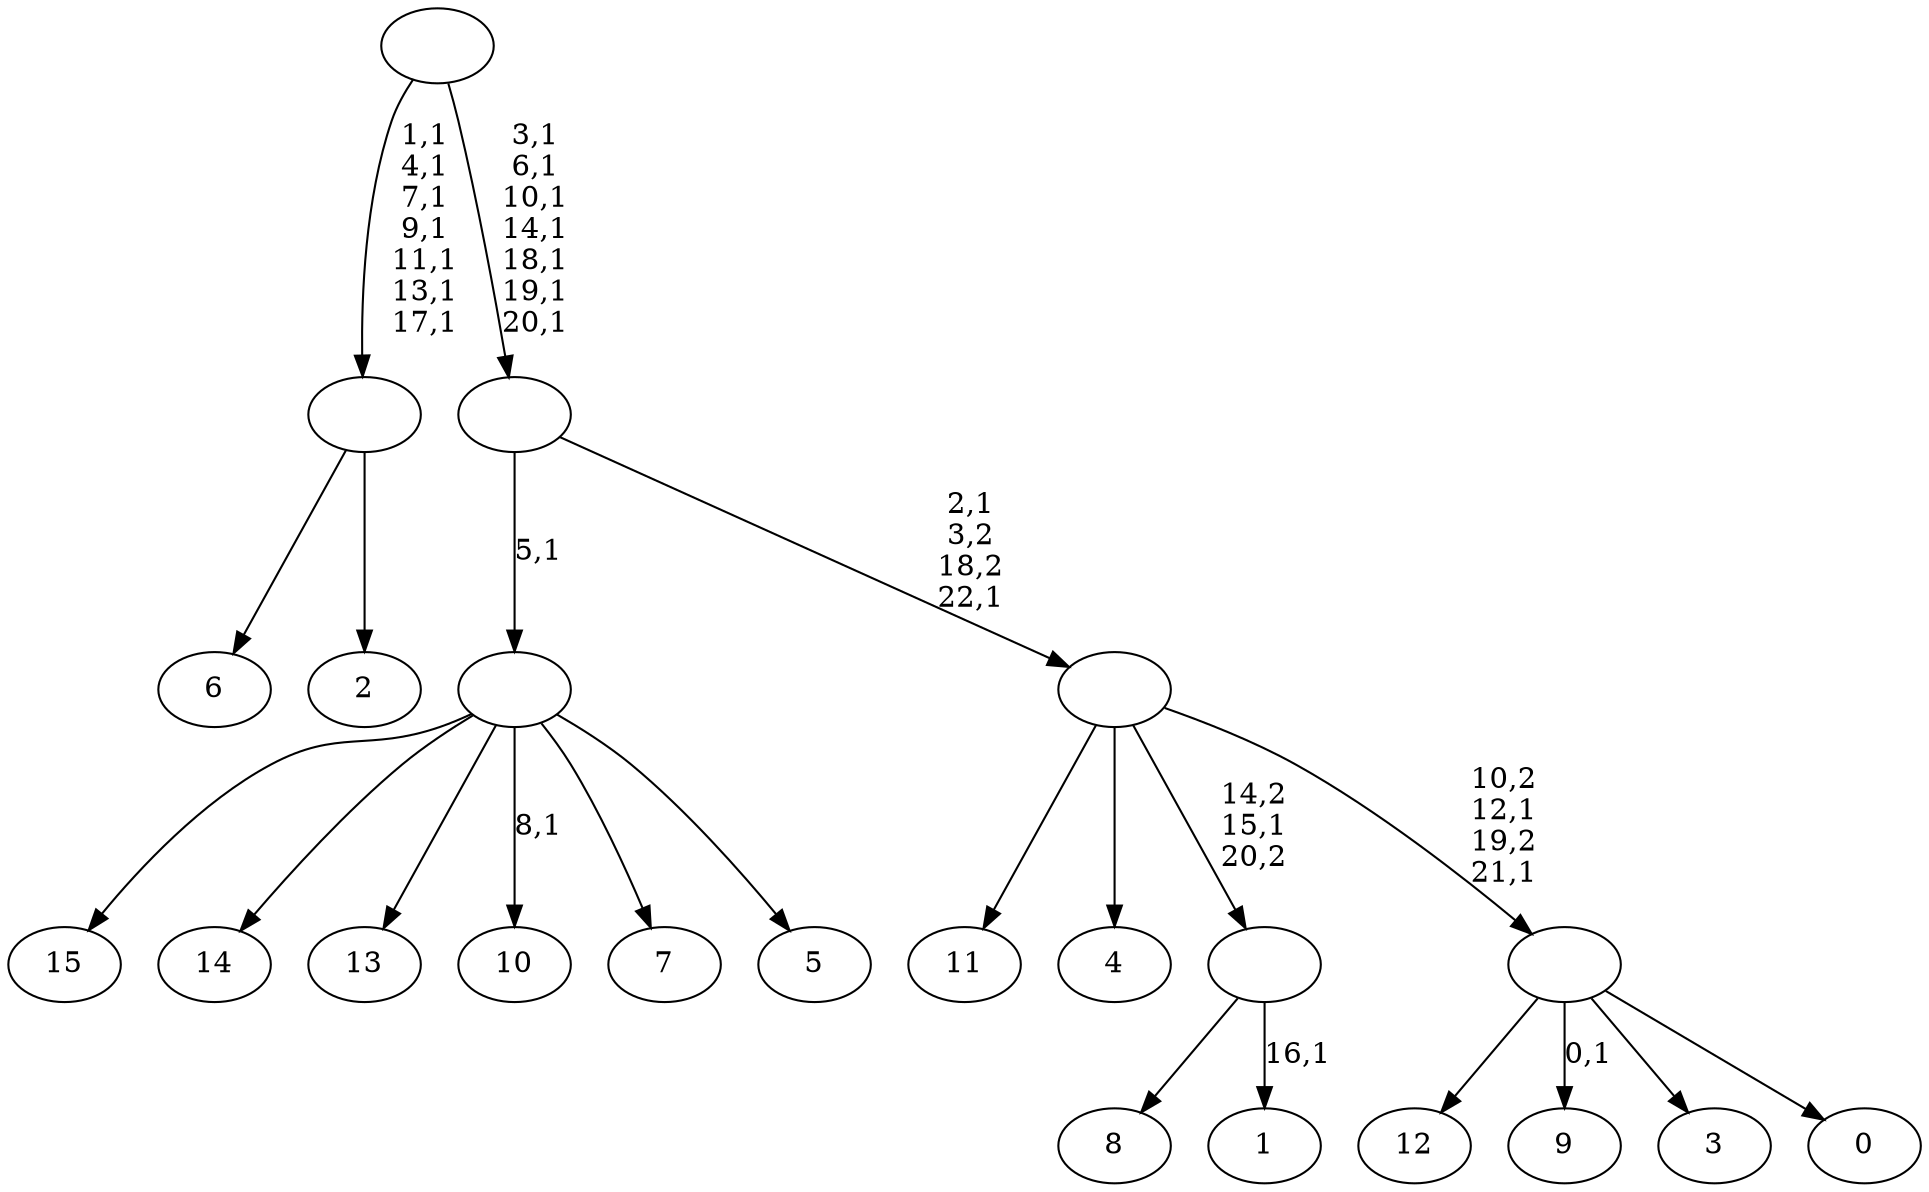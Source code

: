 digraph T {
	39 [label="15"]
	38 [label="14"]
	37 [label="13"]
	36 [label="12"]
	35 [label="11"]
	34 [label="10"]
	32 [label="9"]
	30 [label="8"]
	29 [label="7"]
	28 [label="6"]
	27 [label="5"]
	26 [label=""]
	25 [label="4"]
	24 [label="3"]
	23 [label="2"]
	22 [label=""]
	15 [label="1"]
	13 [label=""]
	12 [label="0"]
	11 [label=""]
	9 [label=""]
	7 [label=""]
	0 [label=""]
	26 -> 34 [label="8,1"]
	26 -> 39 [label=""]
	26 -> 38 [label=""]
	26 -> 37 [label=""]
	26 -> 29 [label=""]
	26 -> 27 [label=""]
	22 -> 28 [label=""]
	22 -> 23 [label=""]
	13 -> 15 [label="16,1"]
	13 -> 30 [label=""]
	11 -> 32 [label="0,1"]
	11 -> 36 [label=""]
	11 -> 24 [label=""]
	11 -> 12 [label=""]
	9 -> 11 [label="10,2\n12,1\n19,2\n21,1"]
	9 -> 35 [label=""]
	9 -> 25 [label=""]
	9 -> 13 [label="14,2\n15,1\n20,2"]
	7 -> 9 [label="2,1\n3,2\n18,2\n22,1"]
	7 -> 26 [label="5,1"]
	0 -> 7 [label="3,1\n6,1\n10,1\n14,1\n18,1\n19,1\n20,1"]
	0 -> 22 [label="1,1\n4,1\n7,1\n9,1\n11,1\n13,1\n17,1"]
}
